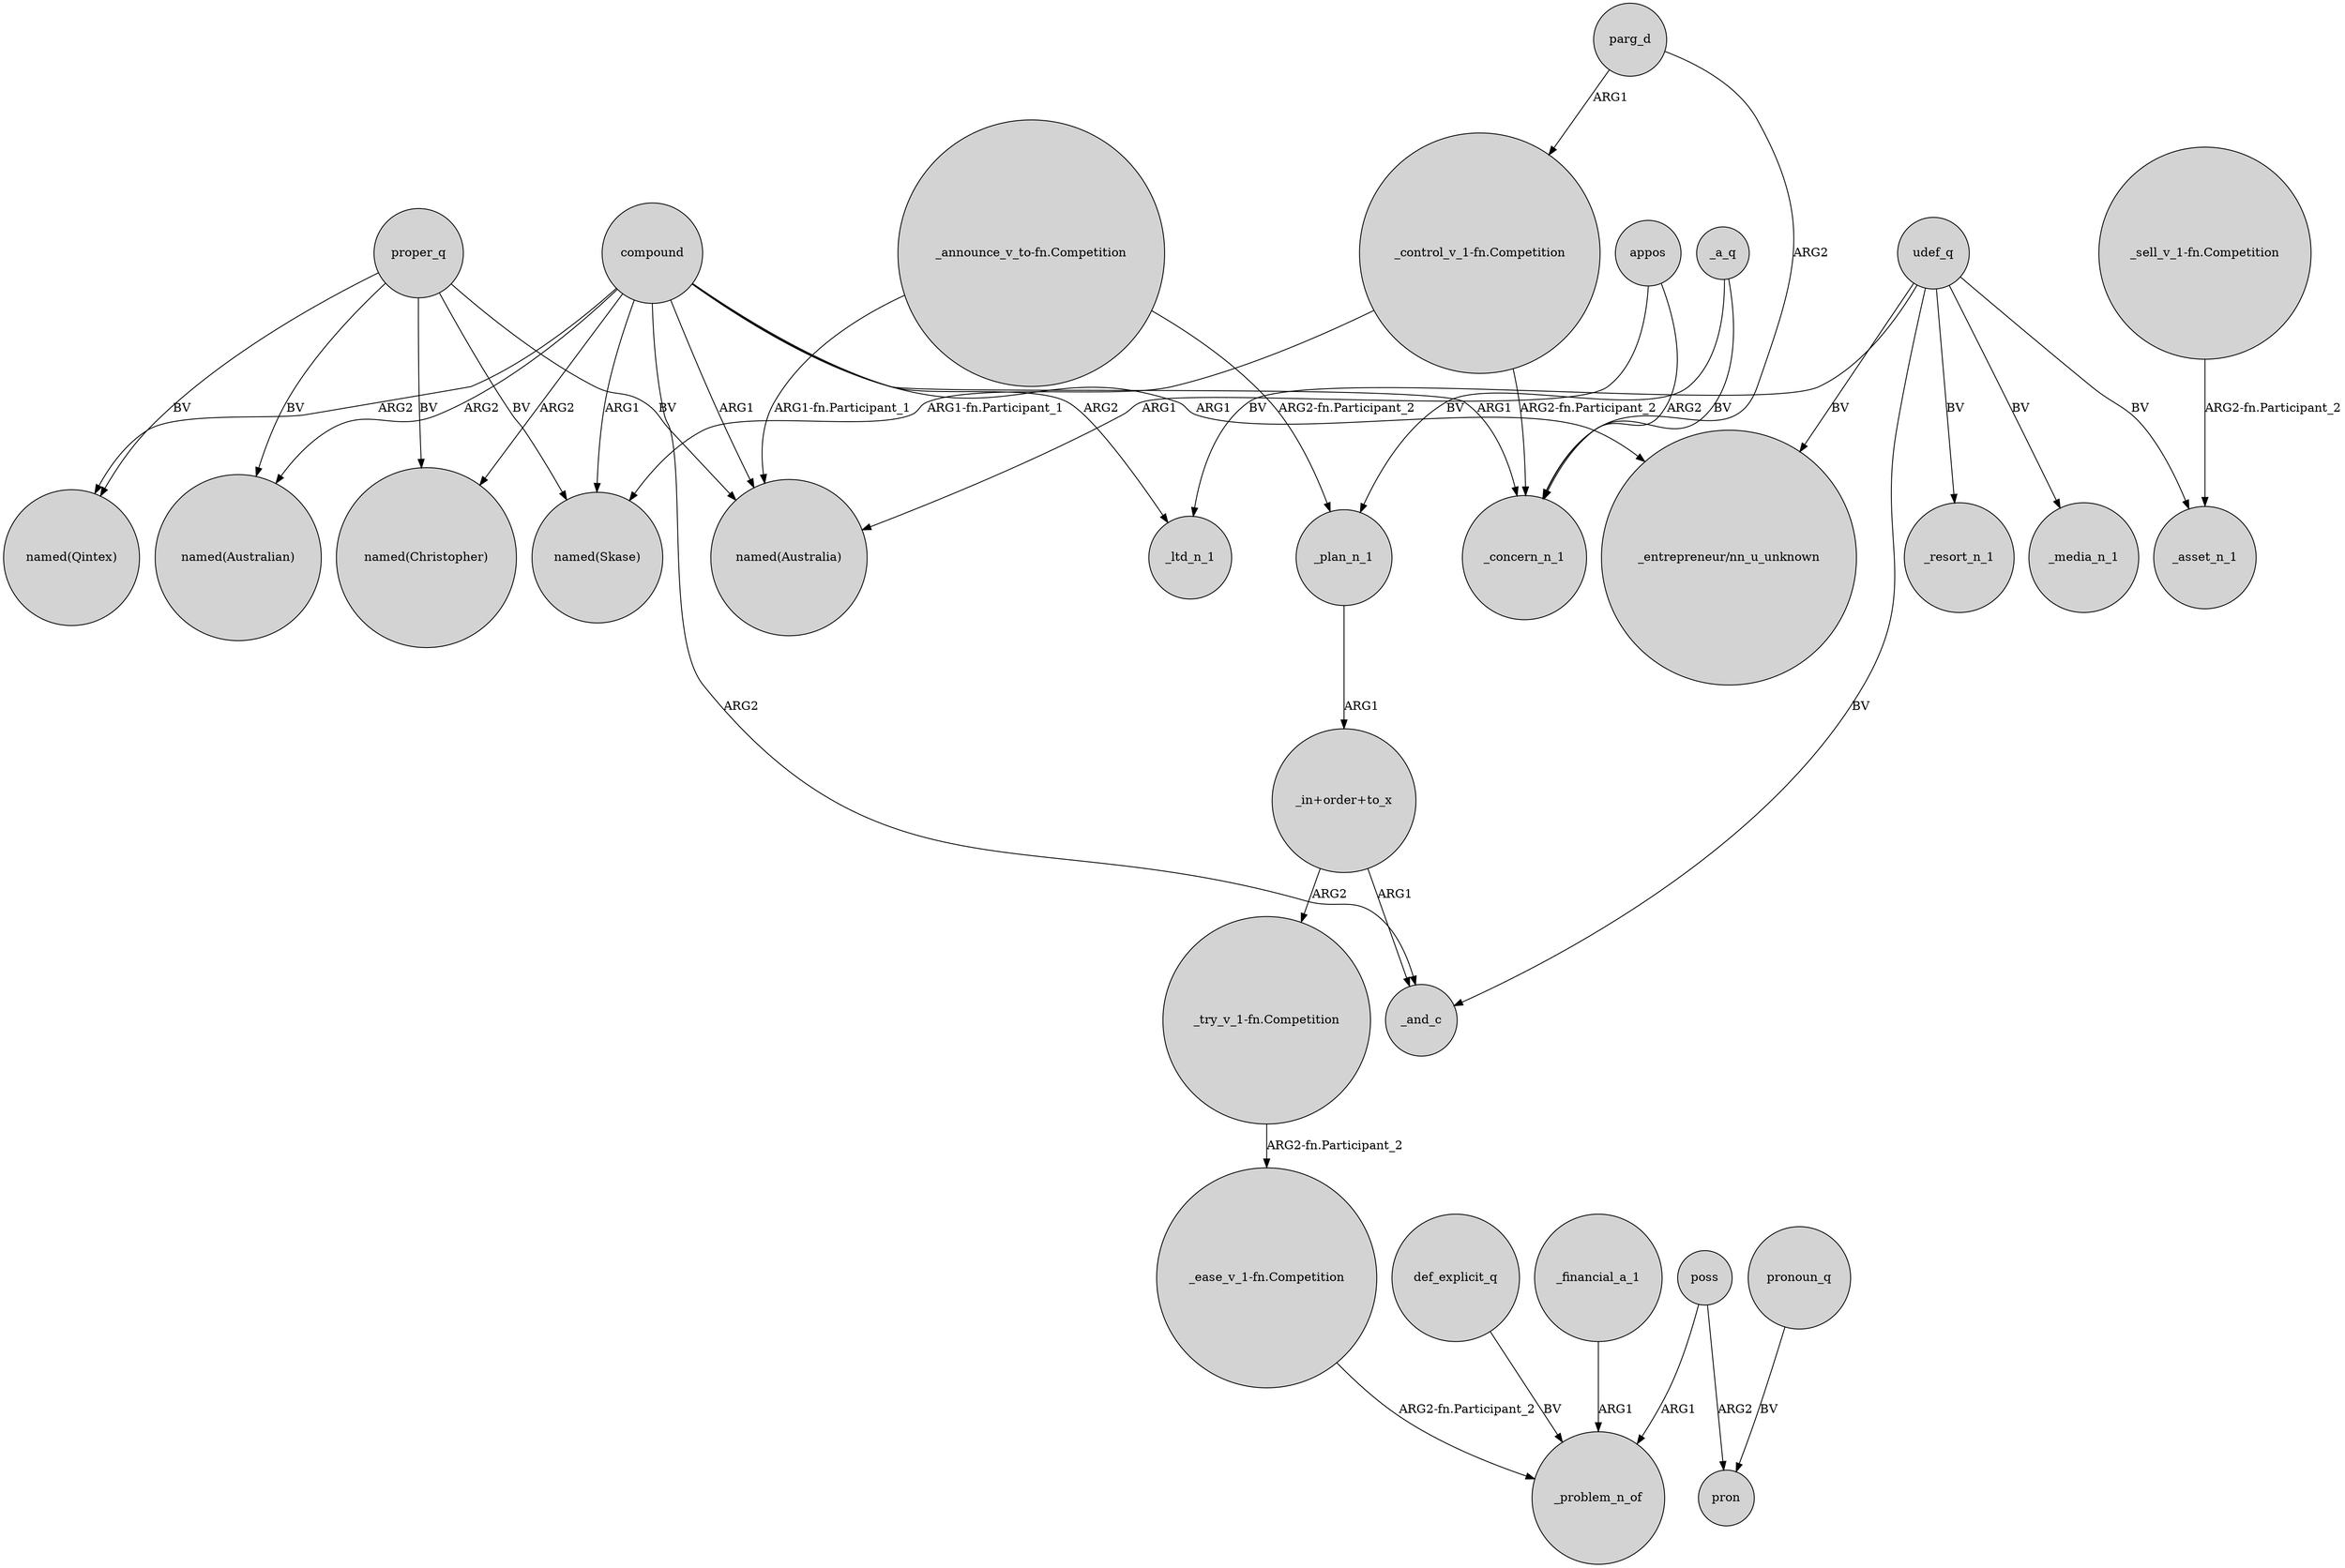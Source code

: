digraph {
	node [shape=circle style=filled]
	"_announce_v_to-fn.Competition" -> "named(Australia)" [label="ARG1-fn.Participant_1"]
	"_announce_v_to-fn.Competition" -> _plan_n_1 [label="ARG2-fn.Participant_2"]
	compound -> "_entrepreneur/nn_u_unknown" [label=ARG1]
	"_control_v_1-fn.Competition" -> "named(Skase)" [label="ARG1-fn.Participant_1"]
	udef_q -> _resort_n_1 [label=BV]
	proper_q -> "named(Skase)" [label=BV]
	poss -> _problem_n_of [label=ARG1]
	"_in+order+to_x" -> "_try_v_1-fn.Competition" [label=ARG2]
	_financial_a_1 -> _problem_n_of [label=ARG1]
	compound -> "named(Australian)" [label=ARG2]
	appos -> _concern_n_1 [label=ARG2]
	proper_q -> "named(Australia)" [label=BV]
	udef_q -> _and_c [label=BV]
	appos -> "named(Australia)" [label=ARG1]
	udef_q -> _asset_n_1 [label=BV]
	compound -> _and_c [label=ARG2]
	udef_q -> _media_n_1 [label=BV]
	"_try_v_1-fn.Competition" -> "_ease_v_1-fn.Competition" [label="ARG2-fn.Participant_2"]
	pronoun_q -> pron [label=BV]
	poss -> pron [label=ARG2]
	"_in+order+to_x" -> _and_c [label=ARG1]
	def_explicit_q -> _problem_n_of [label=BV]
	parg_d -> _concern_n_1 [label=ARG2]
	"_sell_v_1-fn.Competition" -> _asset_n_1 [label="ARG2-fn.Participant_2"]
	_a_q -> _concern_n_1 [label=BV]
	compound -> "named(Christopher)" [label=ARG2]
	_a_q -> _plan_n_1 [label=BV]
	compound -> _concern_n_1 [label=ARG1]
	"_ease_v_1-fn.Competition" -> _problem_n_of [label="ARG2-fn.Participant_2"]
	proper_q -> "named(Australian)" [label=BV]
	parg_d -> "_control_v_1-fn.Competition" [label=ARG1]
	proper_q -> "named(Qintex)" [label=BV]
	_plan_n_1 -> "_in+order+to_x" [label=ARG1]
	compound -> "named(Qintex)" [label=ARG2]
	udef_q -> "_entrepreneur/nn_u_unknown" [label=BV]
	compound -> _ltd_n_1 [label=ARG2]
	compound -> "named(Skase)" [label=ARG1]
	compound -> "named(Australia)" [label=ARG1]
	proper_q -> "named(Christopher)" [label=BV]
	udef_q -> _ltd_n_1 [label=BV]
	"_control_v_1-fn.Competition" -> _concern_n_1 [label="ARG2-fn.Participant_2"]
}
